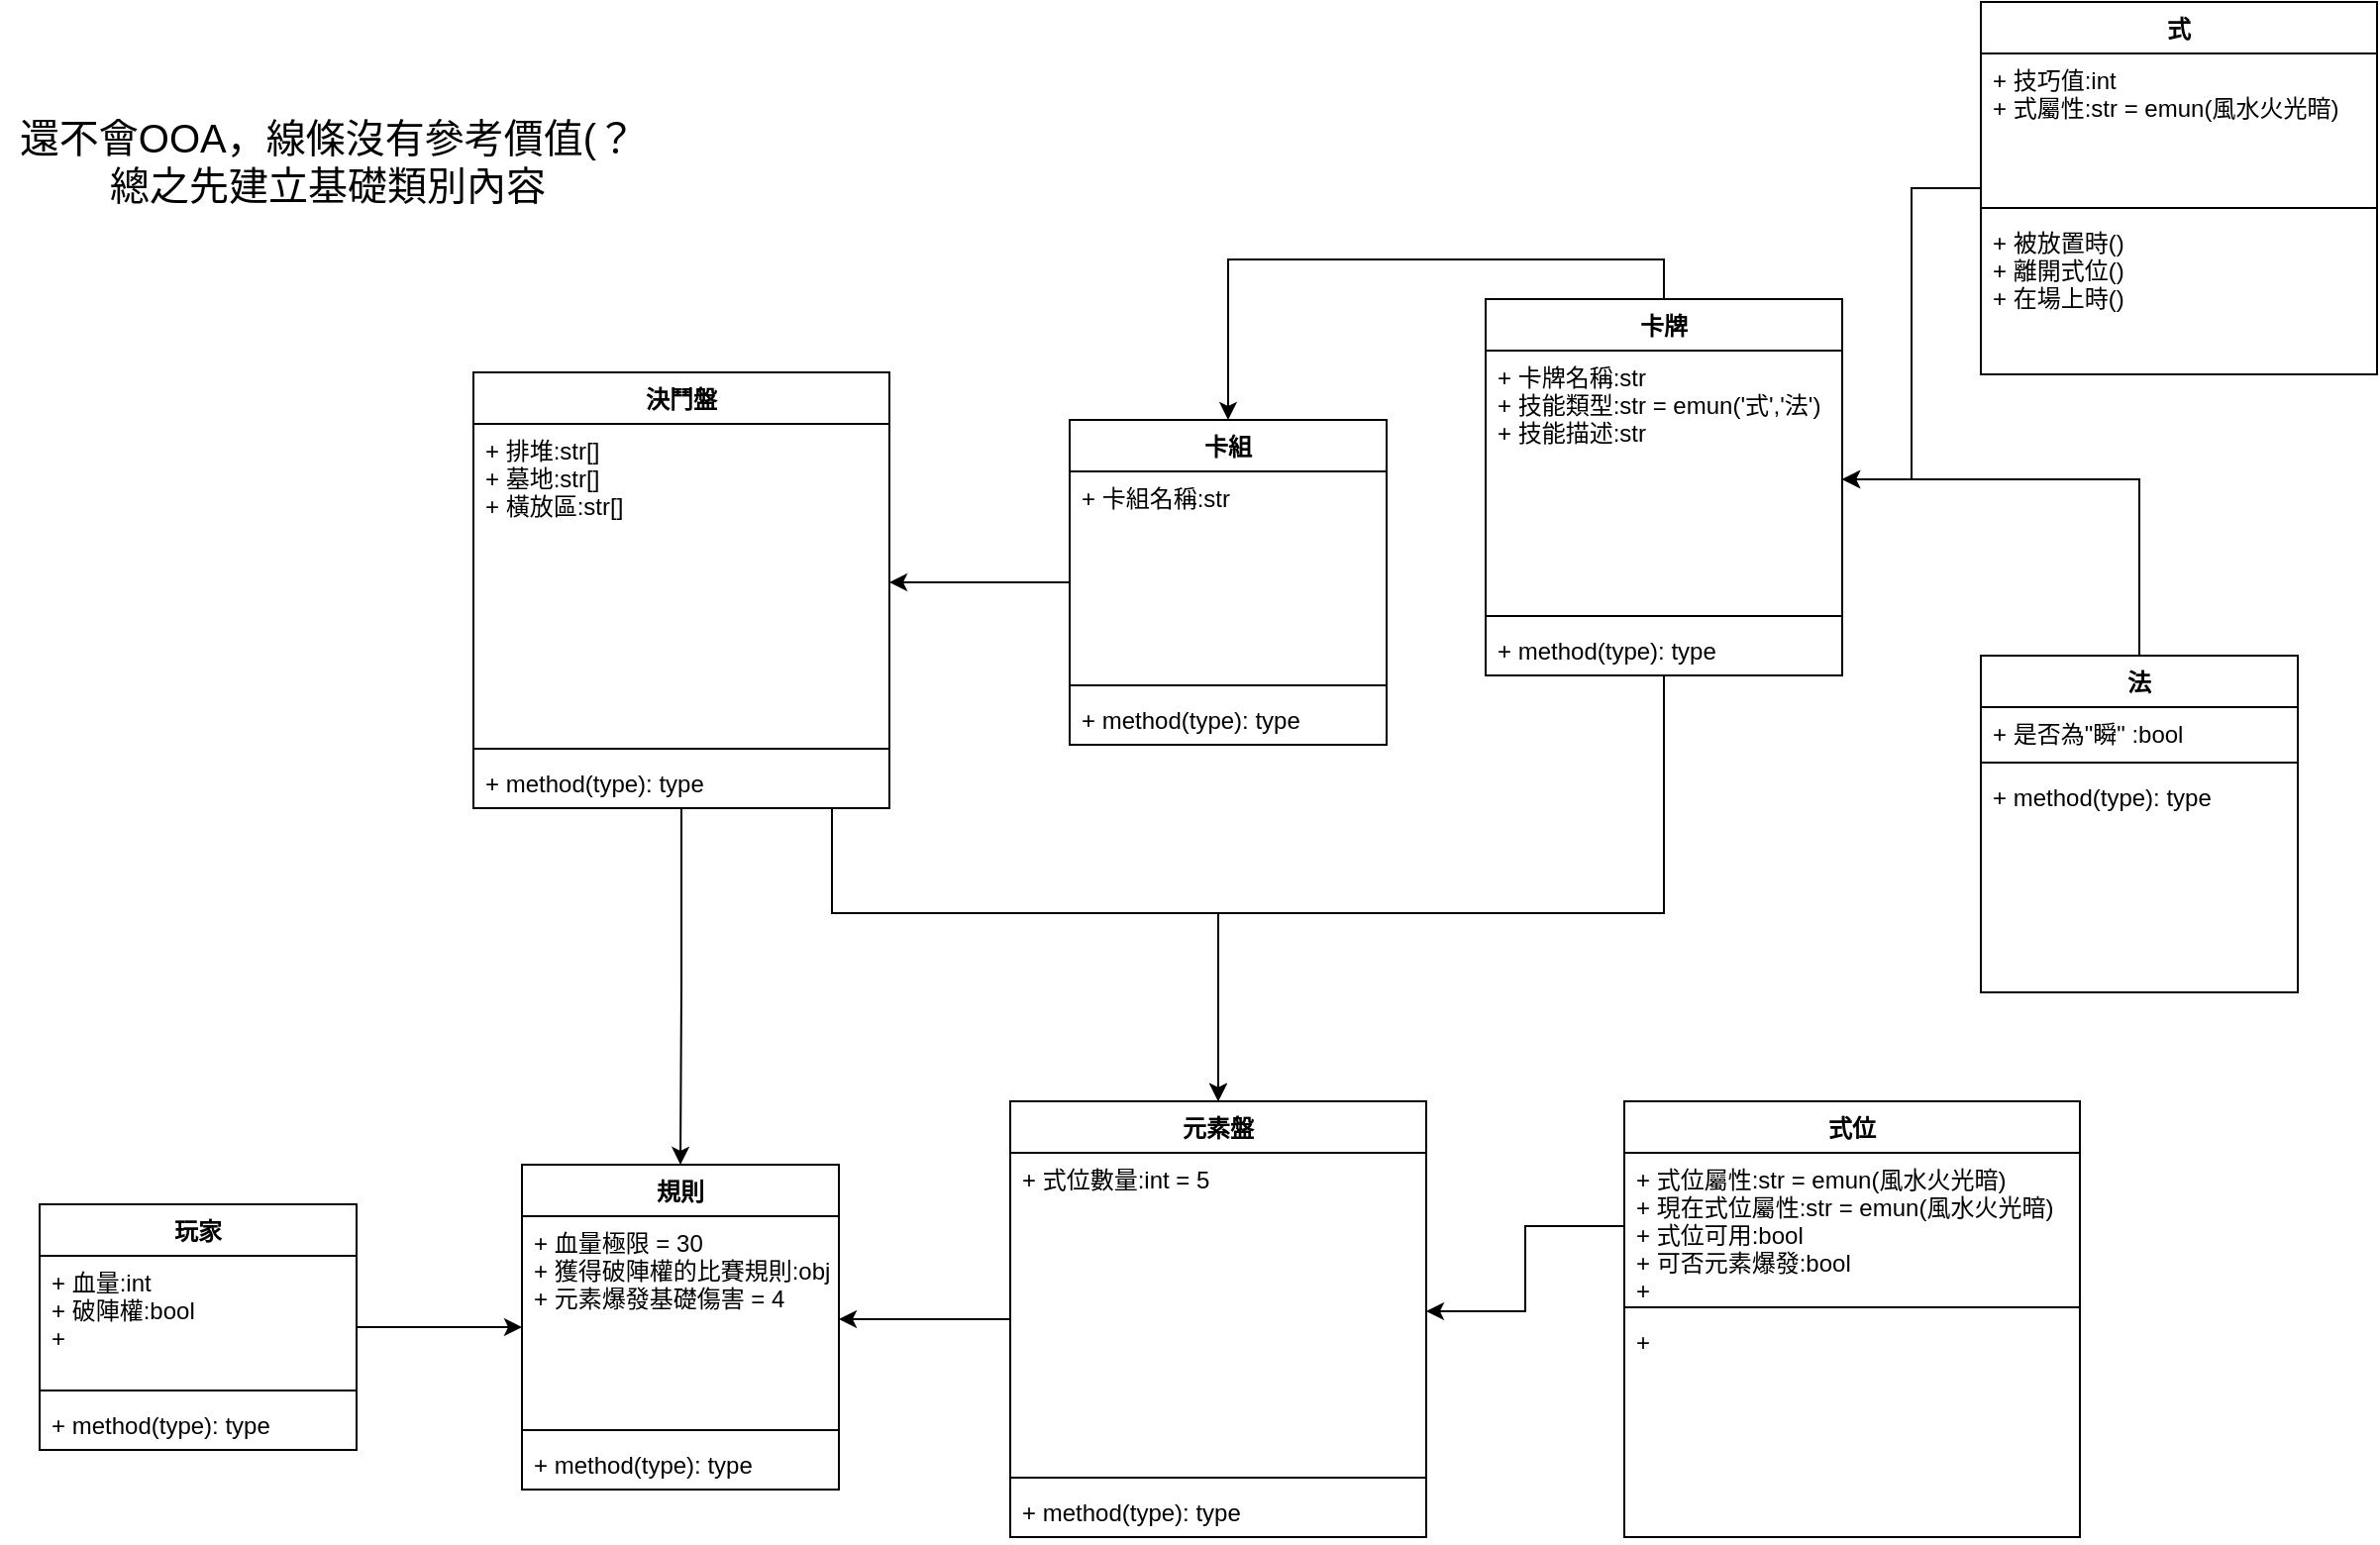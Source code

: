 <mxfile version="20.3.0" type="device"><diagram id="C5RBs43oDa-KdzZeNtuy" name="Page-1"><mxGraphModel dx="1422" dy="857" grid="1" gridSize="10" guides="1" tooltips="1" connect="1" arrows="1" fold="1" page="1" pageScale="1" pageWidth="827" pageHeight="1169" math="0" shadow="0"><root><mxCell id="WIyWlLk6GJQsqaUBKTNV-0"/><mxCell id="WIyWlLk6GJQsqaUBKTNV-1" parent="WIyWlLk6GJQsqaUBKTNV-0"/><mxCell id="i4hJVYdM5HEa2VP7ANoG-44" style="edgeStyle=orthogonalEdgeStyle;rounded=0;orthogonalLoop=1;jettySize=auto;html=1;fontSize=20;" parent="WIyWlLk6GJQsqaUBKTNV-1" source="MB8U80nSJSnVaSlLe8QR-0" target="i4hJVYdM5HEa2VP7ANoG-13" edge="1"><mxGeometry relative="1" as="geometry"/></mxCell><mxCell id="MB8U80nSJSnVaSlLe8QR-0" value="元素盤" style="swimlane;fontStyle=1;align=center;verticalAlign=top;childLayout=stackLayout;horizontal=1;startSize=26;horizontalStack=0;resizeParent=1;resizeParentMax=0;resizeLast=0;collapsible=1;marginBottom=0;" parent="WIyWlLk6GJQsqaUBKTNV-1" vertex="1"><mxGeometry x="580" y="585" width="210" height="220" as="geometry"/></mxCell><mxCell id="MB8U80nSJSnVaSlLe8QR-1" value="+ 式位數量:int = 5" style="text;strokeColor=none;fillColor=none;align=left;verticalAlign=top;spacingLeft=4;spacingRight=4;overflow=hidden;rotatable=0;points=[[0,0.5],[1,0.5]];portConstraint=eastwest;" parent="MB8U80nSJSnVaSlLe8QR-0" vertex="1"><mxGeometry y="26" width="210" height="160" as="geometry"/></mxCell><mxCell id="MB8U80nSJSnVaSlLe8QR-2" value="" style="line;strokeWidth=1;fillColor=none;align=left;verticalAlign=middle;spacingTop=-1;spacingLeft=3;spacingRight=3;rotatable=0;labelPosition=right;points=[];portConstraint=eastwest;strokeColor=inherit;" parent="MB8U80nSJSnVaSlLe8QR-0" vertex="1"><mxGeometry y="186" width="210" height="8" as="geometry"/></mxCell><mxCell id="MB8U80nSJSnVaSlLe8QR-3" value="+ method(type): type" style="text;strokeColor=none;fillColor=none;align=left;verticalAlign=top;spacingLeft=4;spacingRight=4;overflow=hidden;rotatable=0;points=[[0,0.5],[1,0.5]];portConstraint=eastwest;" parent="MB8U80nSJSnVaSlLe8QR-0" vertex="1"><mxGeometry y="194" width="210" height="26" as="geometry"/></mxCell><mxCell id="i4hJVYdM5HEa2VP7ANoG-43" style="edgeStyle=orthogonalEdgeStyle;rounded=0;orthogonalLoop=1;jettySize=auto;html=1;fontSize=20;" parent="WIyWlLk6GJQsqaUBKTNV-1" source="i4hJVYdM5HEa2VP7ANoG-0" target="i4hJVYdM5HEa2VP7ANoG-12" edge="1"><mxGeometry relative="1" as="geometry"/></mxCell><mxCell id="i4hJVYdM5HEa2VP7ANoG-0" value="玩家" style="swimlane;fontStyle=1;align=center;verticalAlign=top;childLayout=stackLayout;horizontal=1;startSize=26;horizontalStack=0;resizeParent=1;resizeParentMax=0;resizeLast=0;collapsible=1;marginBottom=0;" parent="WIyWlLk6GJQsqaUBKTNV-1" vertex="1"><mxGeometry x="90" y="637" width="160" height="124" as="geometry"/></mxCell><mxCell id="i4hJVYdM5HEa2VP7ANoG-1" value="+ 血量:int&#10;+ 破陣權:bool&#10;+ &#10;" style="text;strokeColor=none;fillColor=none;align=left;verticalAlign=top;spacingLeft=4;spacingRight=4;overflow=hidden;rotatable=0;points=[[0,0.5],[1,0.5]];portConstraint=eastwest;" parent="i4hJVYdM5HEa2VP7ANoG-0" vertex="1"><mxGeometry y="26" width="160" height="64" as="geometry"/></mxCell><mxCell id="i4hJVYdM5HEa2VP7ANoG-2" value="" style="line;strokeWidth=1;fillColor=none;align=left;verticalAlign=middle;spacingTop=-1;spacingLeft=3;spacingRight=3;rotatable=0;labelPosition=right;points=[];portConstraint=eastwest;strokeColor=inherit;" parent="i4hJVYdM5HEa2VP7ANoG-0" vertex="1"><mxGeometry y="90" width="160" height="8" as="geometry"/></mxCell><mxCell id="i4hJVYdM5HEa2VP7ANoG-3" value="+ method(type): type" style="text;strokeColor=none;fillColor=none;align=left;verticalAlign=top;spacingLeft=4;spacingRight=4;overflow=hidden;rotatable=0;points=[[0,0.5],[1,0.5]];portConstraint=eastwest;" parent="i4hJVYdM5HEa2VP7ANoG-0" vertex="1"><mxGeometry y="98" width="160" height="26" as="geometry"/></mxCell><mxCell id="i4hJVYdM5HEa2VP7ANoG-27" style="edgeStyle=orthogonalEdgeStyle;rounded=0;orthogonalLoop=1;jettySize=auto;html=1;" parent="WIyWlLk6GJQsqaUBKTNV-1" source="i4hJVYdM5HEa2VP7ANoG-4" target="i4hJVYdM5HEa2VP7ANoG-17" edge="1"><mxGeometry relative="1" as="geometry"/></mxCell><mxCell id="i4hJVYdM5HEa2VP7ANoG-4" value="卡組" style="swimlane;fontStyle=1;align=center;verticalAlign=top;childLayout=stackLayout;horizontal=1;startSize=26;horizontalStack=0;resizeParent=1;resizeParentMax=0;resizeLast=0;collapsible=1;marginBottom=0;" parent="WIyWlLk6GJQsqaUBKTNV-1" vertex="1"><mxGeometry x="610" y="241" width="160" height="164" as="geometry"/></mxCell><mxCell id="i4hJVYdM5HEa2VP7ANoG-5" value="+ 卡組名稱:str" style="text;strokeColor=none;fillColor=none;align=left;verticalAlign=top;spacingLeft=4;spacingRight=4;overflow=hidden;rotatable=0;points=[[0,0.5],[1,0.5]];portConstraint=eastwest;" parent="i4hJVYdM5HEa2VP7ANoG-4" vertex="1"><mxGeometry y="26" width="160" height="104" as="geometry"/></mxCell><mxCell id="i4hJVYdM5HEa2VP7ANoG-6" value="" style="line;strokeWidth=1;fillColor=none;align=left;verticalAlign=middle;spacingTop=-1;spacingLeft=3;spacingRight=3;rotatable=0;labelPosition=right;points=[];portConstraint=eastwest;strokeColor=inherit;" parent="i4hJVYdM5HEa2VP7ANoG-4" vertex="1"><mxGeometry y="130" width="160" height="8" as="geometry"/></mxCell><mxCell id="i4hJVYdM5HEa2VP7ANoG-7" value="+ method(type): type" style="text;strokeColor=none;fillColor=none;align=left;verticalAlign=top;spacingLeft=4;spacingRight=4;overflow=hidden;rotatable=0;points=[[0,0.5],[1,0.5]];portConstraint=eastwest;" parent="i4hJVYdM5HEa2VP7ANoG-4" vertex="1"><mxGeometry y="138" width="160" height="26" as="geometry"/></mxCell><mxCell id="i4hJVYdM5HEa2VP7ANoG-29" style="edgeStyle=orthogonalEdgeStyle;rounded=0;orthogonalLoop=1;jettySize=auto;html=1;exitX=0.5;exitY=0;exitDx=0;exitDy=0;entryX=0.5;entryY=0;entryDx=0;entryDy=0;" parent="WIyWlLk6GJQsqaUBKTNV-1" source="i4hJVYdM5HEa2VP7ANoG-8" target="i4hJVYdM5HEa2VP7ANoG-4" edge="1"><mxGeometry relative="1" as="geometry"/></mxCell><mxCell id="i4hJVYdM5HEa2VP7ANoG-40" style="edgeStyle=orthogonalEdgeStyle;rounded=0;orthogonalLoop=1;jettySize=auto;html=1;" parent="WIyWlLk6GJQsqaUBKTNV-1" source="i4hJVYdM5HEa2VP7ANoG-8" target="MB8U80nSJSnVaSlLe8QR-0" edge="1"><mxGeometry relative="1" as="geometry"><Array as="points"><mxPoint x="910" y="490"/><mxPoint x="685" y="490"/></Array></mxGeometry></mxCell><mxCell id="i4hJVYdM5HEa2VP7ANoG-8" value="卡牌" style="swimlane;fontStyle=1;align=center;verticalAlign=top;childLayout=stackLayout;horizontal=1;startSize=26;horizontalStack=0;resizeParent=1;resizeParentMax=0;resizeLast=0;collapsible=1;marginBottom=0;" parent="WIyWlLk6GJQsqaUBKTNV-1" vertex="1"><mxGeometry x="820" y="180" width="180" height="190" as="geometry"/></mxCell><mxCell id="i4hJVYdM5HEa2VP7ANoG-9" value="+ 卡牌名稱:str&#10;+ 技能類型:str = emun('式','法')&#10;+ 技能描述:str&#10;&#10;" style="text;strokeColor=none;fillColor=none;align=left;verticalAlign=top;spacingLeft=4;spacingRight=4;overflow=hidden;rotatable=0;points=[[0,0.5],[1,0.5]];portConstraint=eastwest;" parent="i4hJVYdM5HEa2VP7ANoG-8" vertex="1"><mxGeometry y="26" width="180" height="130" as="geometry"/></mxCell><mxCell id="i4hJVYdM5HEa2VP7ANoG-10" value="" style="line;strokeWidth=1;fillColor=none;align=left;verticalAlign=middle;spacingTop=-1;spacingLeft=3;spacingRight=3;rotatable=0;labelPosition=right;points=[];portConstraint=eastwest;strokeColor=inherit;" parent="i4hJVYdM5HEa2VP7ANoG-8" vertex="1"><mxGeometry y="156" width="180" height="8" as="geometry"/></mxCell><mxCell id="i4hJVYdM5HEa2VP7ANoG-11" value="+ method(type): type" style="text;strokeColor=none;fillColor=none;align=left;verticalAlign=top;spacingLeft=4;spacingRight=4;overflow=hidden;rotatable=0;points=[[0,0.5],[1,0.5]];portConstraint=eastwest;" parent="i4hJVYdM5HEa2VP7ANoG-8" vertex="1"><mxGeometry y="164" width="180" height="26" as="geometry"/></mxCell><mxCell id="i4hJVYdM5HEa2VP7ANoG-12" value="規則" style="swimlane;fontStyle=1;align=center;verticalAlign=top;childLayout=stackLayout;horizontal=1;startSize=26;horizontalStack=0;resizeParent=1;resizeParentMax=0;resizeLast=0;collapsible=1;marginBottom=0;" parent="WIyWlLk6GJQsqaUBKTNV-1" vertex="1"><mxGeometry x="333.5" y="617" width="160" height="164" as="geometry"/></mxCell><mxCell id="i4hJVYdM5HEa2VP7ANoG-13" value="+ 血量極限 = 30&#10;+ 獲得破陣權的比賽規則:obj&#10;+ 元素爆發基礎傷害 = 4" style="text;strokeColor=none;fillColor=none;align=left;verticalAlign=top;spacingLeft=4;spacingRight=4;overflow=hidden;rotatable=0;points=[[0,0.5],[1,0.5]];portConstraint=eastwest;" parent="i4hJVYdM5HEa2VP7ANoG-12" vertex="1"><mxGeometry y="26" width="160" height="104" as="geometry"/></mxCell><mxCell id="i4hJVYdM5HEa2VP7ANoG-14" value="" style="line;strokeWidth=1;fillColor=none;align=left;verticalAlign=middle;spacingTop=-1;spacingLeft=3;spacingRight=3;rotatable=0;labelPosition=right;points=[];portConstraint=eastwest;strokeColor=inherit;" parent="i4hJVYdM5HEa2VP7ANoG-12" vertex="1"><mxGeometry y="130" width="160" height="8" as="geometry"/></mxCell><mxCell id="i4hJVYdM5HEa2VP7ANoG-15" value="+ method(type): type" style="text;strokeColor=none;fillColor=none;align=left;verticalAlign=top;spacingLeft=4;spacingRight=4;overflow=hidden;rotatable=0;points=[[0,0.5],[1,0.5]];portConstraint=eastwest;" parent="i4hJVYdM5HEa2VP7ANoG-12" vertex="1"><mxGeometry y="138" width="160" height="26" as="geometry"/></mxCell><mxCell id="i4hJVYdM5HEa2VP7ANoG-41" style="edgeStyle=orthogonalEdgeStyle;rounded=0;orthogonalLoop=1;jettySize=auto;html=1;entryX=0.5;entryY=0;entryDx=0;entryDy=0;" parent="WIyWlLk6GJQsqaUBKTNV-1" source="i4hJVYdM5HEa2VP7ANoG-16" target="MB8U80nSJSnVaSlLe8QR-0" edge="1"><mxGeometry relative="1" as="geometry"><Array as="points"><mxPoint x="490" y="490"/><mxPoint x="685" y="490"/></Array></mxGeometry></mxCell><mxCell id="i4hJVYdM5HEa2VP7ANoG-45" style="edgeStyle=orthogonalEdgeStyle;rounded=0;orthogonalLoop=1;jettySize=auto;html=1;entryX=0.5;entryY=0;entryDx=0;entryDy=0;fontSize=20;" parent="WIyWlLk6GJQsqaUBKTNV-1" source="i4hJVYdM5HEa2VP7ANoG-16" target="i4hJVYdM5HEa2VP7ANoG-12" edge="1"><mxGeometry relative="1" as="geometry"/></mxCell><mxCell id="i4hJVYdM5HEa2VP7ANoG-16" value="決鬥盤" style="swimlane;fontStyle=1;align=center;verticalAlign=top;childLayout=stackLayout;horizontal=1;startSize=26;horizontalStack=0;resizeParent=1;resizeParentMax=0;resizeLast=0;collapsible=1;marginBottom=0;" parent="WIyWlLk6GJQsqaUBKTNV-1" vertex="1"><mxGeometry x="309" y="217" width="210" height="220" as="geometry"/></mxCell><mxCell id="i4hJVYdM5HEa2VP7ANoG-17" value="+ 排堆:str[]&#10;+ 墓地:str[]&#10;+ 橫放區:str[]" style="text;strokeColor=none;fillColor=none;align=left;verticalAlign=top;spacingLeft=4;spacingRight=4;overflow=hidden;rotatable=0;points=[[0,0.5],[1,0.5]];portConstraint=eastwest;" parent="i4hJVYdM5HEa2VP7ANoG-16" vertex="1"><mxGeometry y="26" width="210" height="160" as="geometry"/></mxCell><mxCell id="i4hJVYdM5HEa2VP7ANoG-18" value="" style="line;strokeWidth=1;fillColor=none;align=left;verticalAlign=middle;spacingTop=-1;spacingLeft=3;spacingRight=3;rotatable=0;labelPosition=right;points=[];portConstraint=eastwest;strokeColor=inherit;" parent="i4hJVYdM5HEa2VP7ANoG-16" vertex="1"><mxGeometry y="186" width="210" height="8" as="geometry"/></mxCell><mxCell id="i4hJVYdM5HEa2VP7ANoG-19" value="+ method(type): type" style="text;strokeColor=none;fillColor=none;align=left;verticalAlign=top;spacingLeft=4;spacingRight=4;overflow=hidden;rotatable=0;points=[[0,0.5],[1,0.5]];portConstraint=eastwest;" parent="i4hJVYdM5HEa2VP7ANoG-16" vertex="1"><mxGeometry y="194" width="210" height="26" as="geometry"/></mxCell><mxCell id="i4hJVYdM5HEa2VP7ANoG-20" value="式位" style="swimlane;fontStyle=1;align=center;verticalAlign=top;childLayout=stackLayout;horizontal=1;startSize=26;horizontalStack=0;resizeParent=1;resizeParentMax=0;resizeLast=0;collapsible=1;marginBottom=0;" parent="WIyWlLk6GJQsqaUBKTNV-1" vertex="1"><mxGeometry x="890" y="585" width="230" height="220" as="geometry"/></mxCell><mxCell id="i4hJVYdM5HEa2VP7ANoG-21" value="+ 式位屬性:str = emun(風水火光暗)&#10;+ 現在式位屬性:str = emun(風水火光暗)&#10;+ 式位可用:bool&#10;+ 可否元素爆發:bool&#10;+ " style="text;strokeColor=none;fillColor=none;align=left;verticalAlign=top;spacingLeft=4;spacingRight=4;overflow=hidden;rotatable=0;points=[[0,0.5],[1,0.5]];portConstraint=eastwest;" parent="i4hJVYdM5HEa2VP7ANoG-20" vertex="1"><mxGeometry y="26" width="230" height="74" as="geometry"/></mxCell><mxCell id="i4hJVYdM5HEa2VP7ANoG-22" value="" style="line;strokeWidth=1;fillColor=none;align=left;verticalAlign=middle;spacingTop=-1;spacingLeft=3;spacingRight=3;rotatable=0;labelPosition=right;points=[];portConstraint=eastwest;strokeColor=inherit;" parent="i4hJVYdM5HEa2VP7ANoG-20" vertex="1"><mxGeometry y="100" width="230" height="8" as="geometry"/></mxCell><mxCell id="i4hJVYdM5HEa2VP7ANoG-23" value="+ " style="text;strokeColor=none;fillColor=none;align=left;verticalAlign=top;spacingLeft=4;spacingRight=4;overflow=hidden;rotatable=0;points=[[0,0.5],[1,0.5]];portConstraint=eastwest;" parent="i4hJVYdM5HEa2VP7ANoG-20" vertex="1"><mxGeometry y="108" width="230" height="112" as="geometry"/></mxCell><mxCell id="i4hJVYdM5HEa2VP7ANoG-26" style="edgeStyle=orthogonalEdgeStyle;rounded=0;orthogonalLoop=1;jettySize=auto;html=1;" parent="WIyWlLk6GJQsqaUBKTNV-1" source="i4hJVYdM5HEa2VP7ANoG-21" target="MB8U80nSJSnVaSlLe8QR-1" edge="1"><mxGeometry relative="1" as="geometry"/></mxCell><mxCell id="i4hJVYdM5HEa2VP7ANoG-34" style="edgeStyle=orthogonalEdgeStyle;rounded=0;orthogonalLoop=1;jettySize=auto;html=1;entryX=1;entryY=0.5;entryDx=0;entryDy=0;" parent="WIyWlLk6GJQsqaUBKTNV-1" source="i4hJVYdM5HEa2VP7ANoG-30" target="i4hJVYdM5HEa2VP7ANoG-9" edge="1"><mxGeometry relative="1" as="geometry"/></mxCell><mxCell id="i4hJVYdM5HEa2VP7ANoG-30" value="式" style="swimlane;fontStyle=1;align=center;verticalAlign=top;childLayout=stackLayout;horizontal=1;startSize=26;horizontalStack=0;resizeParent=1;resizeParentMax=0;resizeLast=0;collapsible=1;marginBottom=0;" parent="WIyWlLk6GJQsqaUBKTNV-1" vertex="1"><mxGeometry x="1070" y="30" width="200" height="188" as="geometry"/></mxCell><mxCell id="i4hJVYdM5HEa2VP7ANoG-31" value="+ 技巧值:int&#10;+ 式屬性:str = emun(風水火光暗)&#10;" style="text;strokeColor=none;fillColor=none;align=left;verticalAlign=top;spacingLeft=4;spacingRight=4;overflow=hidden;rotatable=0;points=[[0,0.5],[1,0.5]];portConstraint=eastwest;" parent="i4hJVYdM5HEa2VP7ANoG-30" vertex="1"><mxGeometry y="26" width="200" height="74" as="geometry"/></mxCell><mxCell id="i4hJVYdM5HEa2VP7ANoG-32" value="" style="line;strokeWidth=1;fillColor=none;align=left;verticalAlign=middle;spacingTop=-1;spacingLeft=3;spacingRight=3;rotatable=0;labelPosition=right;points=[];portConstraint=eastwest;strokeColor=inherit;" parent="i4hJVYdM5HEa2VP7ANoG-30" vertex="1"><mxGeometry y="100" width="200" height="8" as="geometry"/></mxCell><mxCell id="i4hJVYdM5HEa2VP7ANoG-33" value="+ 被放置時()&#10;+ 離開式位()&#10;+ 在場上時()" style="text;strokeColor=none;fillColor=none;align=left;verticalAlign=top;spacingLeft=4;spacingRight=4;overflow=hidden;rotatable=0;points=[[0,0.5],[1,0.5]];portConstraint=eastwest;" parent="i4hJVYdM5HEa2VP7ANoG-30" vertex="1"><mxGeometry y="108" width="200" height="80" as="geometry"/></mxCell><mxCell id="i4hJVYdM5HEa2VP7ANoG-39" style="edgeStyle=orthogonalEdgeStyle;rounded=0;orthogonalLoop=1;jettySize=auto;html=1;entryX=1;entryY=0.5;entryDx=0;entryDy=0;" parent="WIyWlLk6GJQsqaUBKTNV-1" source="i4hJVYdM5HEa2VP7ANoG-35" target="i4hJVYdM5HEa2VP7ANoG-9" edge="1"><mxGeometry relative="1" as="geometry"/></mxCell><mxCell id="i4hJVYdM5HEa2VP7ANoG-35" value="法" style="swimlane;fontStyle=1;align=center;verticalAlign=top;childLayout=stackLayout;horizontal=1;startSize=26;horizontalStack=0;resizeParent=1;resizeParentMax=0;resizeLast=0;collapsible=1;marginBottom=0;" parent="WIyWlLk6GJQsqaUBKTNV-1" vertex="1"><mxGeometry x="1070" y="360" width="160" height="170" as="geometry"/></mxCell><mxCell id="i4hJVYdM5HEa2VP7ANoG-36" value="+ 是否為&quot;瞬&quot; :bool &#10;&#10;" style="text;strokeColor=none;fillColor=none;align=left;verticalAlign=top;spacingLeft=4;spacingRight=4;overflow=hidden;rotatable=0;points=[[0,0.5],[1,0.5]];portConstraint=eastwest;" parent="i4hJVYdM5HEa2VP7ANoG-35" vertex="1"><mxGeometry y="26" width="160" height="24" as="geometry"/></mxCell><mxCell id="i4hJVYdM5HEa2VP7ANoG-37" value="" style="line;strokeWidth=1;fillColor=none;align=left;verticalAlign=middle;spacingTop=-1;spacingLeft=3;spacingRight=3;rotatable=0;labelPosition=right;points=[];portConstraint=eastwest;strokeColor=inherit;" parent="i4hJVYdM5HEa2VP7ANoG-35" vertex="1"><mxGeometry y="50" width="160" height="8" as="geometry"/></mxCell><mxCell id="i4hJVYdM5HEa2VP7ANoG-38" value="+ method(type): type" style="text;strokeColor=none;fillColor=none;align=left;verticalAlign=top;spacingLeft=4;spacingRight=4;overflow=hidden;rotatable=0;points=[[0,0.5],[1,0.5]];portConstraint=eastwest;" parent="i4hJVYdM5HEa2VP7ANoG-35" vertex="1"><mxGeometry y="58" width="160" height="112" as="geometry"/></mxCell><mxCell id="i4hJVYdM5HEa2VP7ANoG-42" value="&lt;font style=&quot;font-size: 20px;&quot;&gt;還不會OOA，線條沒有參考價值(？&lt;br&gt;總之先建立基礎類別內容&lt;/font&gt;" style="text;html=1;align=center;verticalAlign=middle;resizable=0;points=[];autosize=1;strokeColor=none;fillColor=none;" parent="WIyWlLk6GJQsqaUBKTNV-1" vertex="1"><mxGeometry x="70" y="80" width="330" height="60" as="geometry"/></mxCell></root></mxGraphModel></diagram></mxfile>